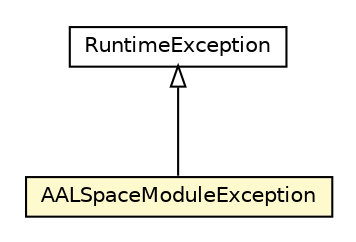 #!/usr/local/bin/dot
#
# Class diagram 
# Generated by UMLGraph version R5_6-24-gf6e263 (http://www.umlgraph.org/)
#

digraph G {
	edge [fontname="Helvetica",fontsize=10,labelfontname="Helvetica",labelfontsize=10];
	node [fontname="Helvetica",fontsize=10,shape=plaintext];
	nodesep=0.25;
	ranksep=0.5;
	// org.universAAL.middleware.modules.exception.AALSpaceModuleException
	c88759 [label=<<table title="org.universAAL.middleware.modules.exception.AALSpaceModuleException" border="0" cellborder="1" cellspacing="0" cellpadding="2" port="p" bgcolor="lemonChiffon" href="./AALSpaceModuleException.html">
		<tr><td><table border="0" cellspacing="0" cellpadding="1">
<tr><td align="center" balign="center"> AALSpaceModuleException </td></tr>
		</table></td></tr>
		</table>>, URL="./AALSpaceModuleException.html", fontname="Helvetica", fontcolor="black", fontsize=10.0];
	//org.universAAL.middleware.modules.exception.AALSpaceModuleException extends java.lang.RuntimeException
	c89075:p -> c88759:p [dir=back,arrowtail=empty];
	// java.lang.RuntimeException
	c89075 [label=<<table title="java.lang.RuntimeException" border="0" cellborder="1" cellspacing="0" cellpadding="2" port="p" href="http://java.sun.com/j2se/1.4.2/docs/api/java/lang/RuntimeException.html">
		<tr><td><table border="0" cellspacing="0" cellpadding="1">
<tr><td align="center" balign="center"> RuntimeException </td></tr>
		</table></td></tr>
		</table>>, URL="http://java.sun.com/j2se/1.4.2/docs/api/java/lang/RuntimeException.html", fontname="Helvetica", fontcolor="black", fontsize=10.0];
}

